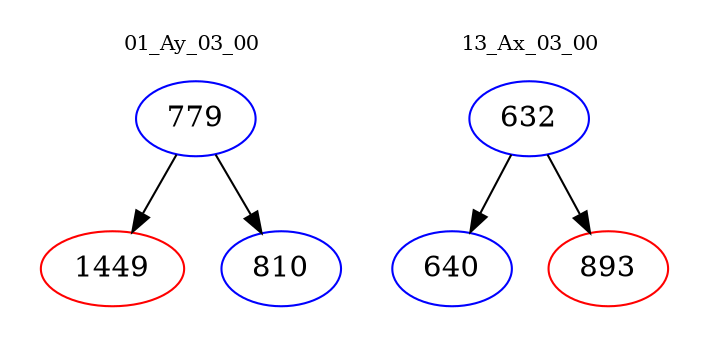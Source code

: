 digraph{
subgraph cluster_0 {
color = white
label = "01_Ay_03_00";
fontsize=10;
T0_779 [label="779", color="blue"]
T0_779 -> T0_1449 [color="black"]
T0_1449 [label="1449", color="red"]
T0_779 -> T0_810 [color="black"]
T0_810 [label="810", color="blue"]
}
subgraph cluster_1 {
color = white
label = "13_Ax_03_00";
fontsize=10;
T1_632 [label="632", color="blue"]
T1_632 -> T1_640 [color="black"]
T1_640 [label="640", color="blue"]
T1_632 -> T1_893 [color="black"]
T1_893 [label="893", color="red"]
}
}
